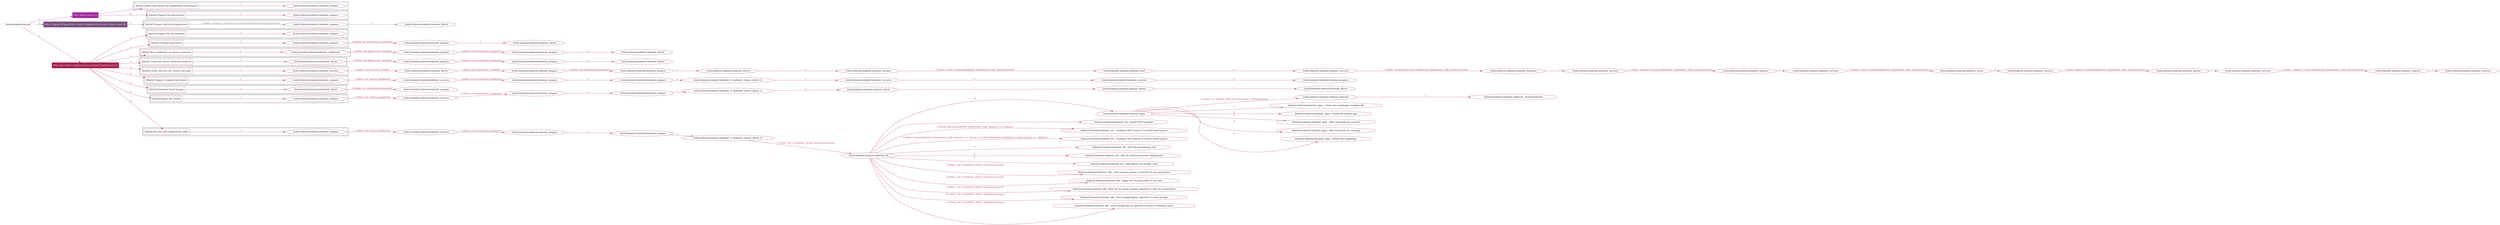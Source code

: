 digraph {
	graph [concentrate=true ordering=in rankdir=LR ratio=fill]
	edge [esep=5 sep=10]
	"kubeinit/playbook.yml" [id=root_node style=dotted]
	play_57daa88b [label="Play: Initial setup (1)" color="#a5279f" fontcolor="#ffffff" id=play_57daa88b shape=box style=filled tooltip=localhost]
	"kubeinit/playbook.yml" -> play_57daa88b [label="1 " color="#a5279f" fontcolor="#a5279f" id=edge_de92170f labeltooltip="1 " tooltip="1 "]
	subgraph "kubeinit.kubeinit.kubeinit_prepare" {
		role_f1f1532b [label="[role] kubeinit.kubeinit.kubeinit_prepare" color="#a5279f" id=role_f1f1532b tooltip="kubeinit.kubeinit.kubeinit_prepare"]
	}
	subgraph "kubeinit.kubeinit.kubeinit_prepare" {
		role_e0cd5df4 [label="[role] kubeinit.kubeinit.kubeinit_prepare" color="#a5279f" id=role_e0cd5df4 tooltip="kubeinit.kubeinit.kubeinit_prepare"]
	}
	subgraph "Play: Initial setup (1)" {
		play_57daa88b -> block_39027756 [label=1 color="#a5279f" fontcolor="#a5279f" id=edge_c0dbdded labeltooltip=1 tooltip=1]
		subgraph cluster_block_39027756 {
			block_39027756 [label="[block] Gather facts about the deployment environment" color="#a5279f" id=block_39027756 labeltooltip="Gather facts about the deployment environment" shape=box tooltip="Gather facts about the deployment environment"]
			block_39027756 -> role_f1f1532b [label="1 " color="#a5279f" fontcolor="#a5279f" id=edge_e6d83fb0 labeltooltip="1 " tooltip="1 "]
		}
		play_57daa88b -> block_4b817e9a [label=2 color="#a5279f" fontcolor="#a5279f" id=edge_6142e91b labeltooltip=2 tooltip=2]
		subgraph cluster_block_4b817e9a {
			block_4b817e9a [label="[block] Prepare the hypervisors" color="#a5279f" id=block_4b817e9a labeltooltip="Prepare the hypervisors" shape=box tooltip="Prepare the hypervisors"]
			block_4b817e9a -> role_e0cd5df4 [label="1 " color="#a5279f" fontcolor="#a5279f" id=edge_dfe66ab1 labeltooltip="1 " tooltip="1 "]
		}
	}
	play_7ebbdab1 [label="Play: Prepare all hypervisor hosts to deploy service and cluster nodes (0)" color="#774f7d" fontcolor="#ffffff" id=play_7ebbdab1 shape=box style=filled tooltip="Play: Prepare all hypervisor hosts to deploy service and cluster nodes (0)"]
	"kubeinit/playbook.yml" -> play_7ebbdab1 [label="2 " color="#774f7d" fontcolor="#774f7d" id=edge_cceacf97 labeltooltip="2 " tooltip="2 "]
	subgraph "kubeinit.kubeinit.kubeinit_libvirt" {
		role_2dc62911 [label="[role] kubeinit.kubeinit.kubeinit_libvirt" color="#774f7d" id=role_2dc62911 tooltip="kubeinit.kubeinit.kubeinit_libvirt"]
	}
	subgraph "kubeinit.kubeinit.kubeinit_prepare" {
		role_06a84454 [label="[role] kubeinit.kubeinit.kubeinit_prepare" color="#774f7d" id=role_06a84454 tooltip="kubeinit.kubeinit.kubeinit_prepare"]
		role_06a84454 -> role_2dc62911 [label="1 " color="#774f7d" fontcolor="#774f7d" id=edge_b0a8532c labeltooltip="1 " tooltip="1 "]
	}
	subgraph "Play: Prepare all hypervisor hosts to deploy service and cluster nodes (0)" {
		play_7ebbdab1 -> block_bb5c64bc [label=1 color="#774f7d" fontcolor="#774f7d" id=edge_b31de07e labeltooltip=1 tooltip=1]
		subgraph cluster_block_bb5c64bc {
			block_bb5c64bc [label="[block] Prepare individual hypervisors" color="#774f7d" id=block_bb5c64bc labeltooltip="Prepare individual hypervisors" shape=box tooltip="Prepare individual hypervisors"]
			block_bb5c64bc -> role_06a84454 [label="1 [when: inventory_hostname in hostvars['kubeinit-facts'].hypervisors]" color="#774f7d" fontcolor="#774f7d" id=edge_7bc3726c labeltooltip="1 [when: inventory_hostname in hostvars['kubeinit-facts'].hypervisors]" tooltip="1 [when: inventory_hostname in hostvars['kubeinit-facts'].hypervisors]"]
		}
	}
	play_23d3da6a [label="Play: Run cluster deployment on prepared hypervisors (1)" color="#ab214c" fontcolor="#ffffff" id=play_23d3da6a shape=box style=filled tooltip=localhost]
	"kubeinit/playbook.yml" -> play_23d3da6a [label="3 " color="#ab214c" fontcolor="#ab214c" id=edge_6914899f labeltooltip="3 " tooltip="3 "]
	subgraph "kubeinit.kubeinit.kubeinit_prepare" {
		role_4a96062c [label="[role] kubeinit.kubeinit.kubeinit_prepare" color="#ab214c" id=role_4a96062c tooltip="kubeinit.kubeinit.kubeinit_prepare"]
	}
	subgraph "kubeinit.kubeinit.kubeinit_libvirt" {
		role_97a6e3bf [label="[role] kubeinit.kubeinit.kubeinit_libvirt" color="#ab214c" id=role_97a6e3bf tooltip="kubeinit.kubeinit.kubeinit_libvirt"]
	}
	subgraph "kubeinit.kubeinit.kubeinit_prepare" {
		role_3bf06940 [label="[role] kubeinit.kubeinit.kubeinit_prepare" color="#ab214c" id=role_3bf06940 tooltip="kubeinit.kubeinit.kubeinit_prepare"]
		role_3bf06940 -> role_97a6e3bf [label="1 " color="#ab214c" fontcolor="#ab214c" id=edge_4343e3e3 labeltooltip="1 " tooltip="1 "]
	}
	subgraph "kubeinit.kubeinit.kubeinit_prepare" {
		role_3c8df79a [label="[role] kubeinit.kubeinit.kubeinit_prepare" color="#ab214c" id=role_3c8df79a tooltip="kubeinit.kubeinit.kubeinit_prepare"]
		role_3c8df79a -> role_3bf06940 [label="1 [when: not environment_prepared]" color="#ab214c" fontcolor="#ab214c" id=edge_4d723503 labeltooltip="1 [when: not environment_prepared]" tooltip="1 [when: not environment_prepared]"]
	}
	subgraph "kubeinit.kubeinit.kubeinit_libvirt" {
		role_0f1685ac [label="[role] kubeinit.kubeinit.kubeinit_libvirt" color="#ab214c" id=role_0f1685ac tooltip="kubeinit.kubeinit.kubeinit_libvirt"]
	}
	subgraph "kubeinit.kubeinit.kubeinit_prepare" {
		role_68883231 [label="[role] kubeinit.kubeinit.kubeinit_prepare" color="#ab214c" id=role_68883231 tooltip="kubeinit.kubeinit.kubeinit_prepare"]
		role_68883231 -> role_0f1685ac [label="1 " color="#ab214c" fontcolor="#ab214c" id=edge_21727b6f labeltooltip="1 " tooltip="1 "]
	}
	subgraph "kubeinit.kubeinit.kubeinit_prepare" {
		role_86148b35 [label="[role] kubeinit.kubeinit.kubeinit_prepare" color="#ab214c" id=role_86148b35 tooltip="kubeinit.kubeinit.kubeinit_prepare"]
		role_86148b35 -> role_68883231 [label="1 [when: not environment_prepared]" color="#ab214c" fontcolor="#ab214c" id=edge_dd5ff8d9 labeltooltip="1 [when: not environment_prepared]" tooltip="1 [when: not environment_prepared]"]
	}
	subgraph "kubeinit.kubeinit.kubeinit_validations" {
		role_c6ed00ec [label="[role] kubeinit.kubeinit.kubeinit_validations" color="#ab214c" id=role_c6ed00ec tooltip="kubeinit.kubeinit.kubeinit_validations"]
		role_c6ed00ec -> role_86148b35 [label="1 [when: not hypervisors_cleaned]" color="#ab214c" fontcolor="#ab214c" id=edge_40c66dd5 labeltooltip="1 [when: not hypervisors_cleaned]" tooltip="1 [when: not hypervisors_cleaned]"]
	}
	subgraph "kubeinit.kubeinit.kubeinit_libvirt" {
		role_4397d479 [label="[role] kubeinit.kubeinit.kubeinit_libvirt" color="#ab214c" id=role_4397d479 tooltip="kubeinit.kubeinit.kubeinit_libvirt"]
	}
	subgraph "kubeinit.kubeinit.kubeinit_prepare" {
		role_d39d05af [label="[role] kubeinit.kubeinit.kubeinit_prepare" color="#ab214c" id=role_d39d05af tooltip="kubeinit.kubeinit.kubeinit_prepare"]
		role_d39d05af -> role_4397d479 [label="1 " color="#ab214c" fontcolor="#ab214c" id=edge_ea7933dc labeltooltip="1 " tooltip="1 "]
	}
	subgraph "kubeinit.kubeinit.kubeinit_prepare" {
		role_b617c572 [label="[role] kubeinit.kubeinit.kubeinit_prepare" color="#ab214c" id=role_b617c572 tooltip="kubeinit.kubeinit.kubeinit_prepare"]
		role_b617c572 -> role_d39d05af [label="1 [when: not environment_prepared]" color="#ab214c" fontcolor="#ab214c" id=edge_0393c60b labeltooltip="1 [when: not environment_prepared]" tooltip="1 [when: not environment_prepared]"]
	}
	subgraph "kubeinit.kubeinit.kubeinit_libvirt" {
		role_795cb5e4 [label="[role] kubeinit.kubeinit.kubeinit_libvirt" color="#ab214c" id=role_795cb5e4 tooltip="kubeinit.kubeinit.kubeinit_libvirt"]
		role_795cb5e4 -> role_b617c572 [label="1 [when: not hypervisors_cleaned]" color="#ab214c" fontcolor="#ab214c" id=edge_e6a9e1e0 labeltooltip="1 [when: not hypervisors_cleaned]" tooltip="1 [when: not hypervisors_cleaned]"]
	}
	subgraph "kubeinit.kubeinit.kubeinit_services" {
		role_fb6090a1 [label="[role] kubeinit.kubeinit.kubeinit_services" color="#ab214c" id=role_fb6090a1 tooltip="kubeinit.kubeinit.kubeinit_services"]
	}
	subgraph "kubeinit.kubeinit.kubeinit_registry" {
		role_1e9b2ab0 [label="[role] kubeinit.kubeinit.kubeinit_registry" color="#ab214c" id=role_1e9b2ab0 tooltip="kubeinit.kubeinit.kubeinit_registry"]
		role_1e9b2ab0 -> role_fb6090a1 [label="1 " color="#ab214c" fontcolor="#ab214c" id=edge_993ea661 labeltooltip="1 " tooltip="1 "]
	}
	subgraph "kubeinit.kubeinit.kubeinit_services" {
		role_bc4dd67f [label="[role] kubeinit.kubeinit.kubeinit_services" color="#ab214c" id=role_bc4dd67f tooltip="kubeinit.kubeinit.kubeinit_services"]
		role_bc4dd67f -> role_1e9b2ab0 [label="1 [when: 'registry' in hostvars[kubeinit_deployment_node_name].services]" color="#ab214c" fontcolor="#ab214c" id=edge_5cf06e6e labeltooltip="1 [when: 'registry' in hostvars[kubeinit_deployment_node_name].services]" tooltip="1 [when: 'registry' in hostvars[kubeinit_deployment_node_name].services]"]
	}
	subgraph "kubeinit.kubeinit.kubeinit_apache" {
		role_08558d5a [label="[role] kubeinit.kubeinit.kubeinit_apache" color="#ab214c" id=role_08558d5a tooltip="kubeinit.kubeinit.kubeinit_apache"]
		role_08558d5a -> role_bc4dd67f [label="1 " color="#ab214c" fontcolor="#ab214c" id=edge_3a82ebb4 labeltooltip="1 " tooltip="1 "]
	}
	subgraph "kubeinit.kubeinit.kubeinit_services" {
		role_7e47f4b9 [label="[role] kubeinit.kubeinit.kubeinit_services" color="#ab214c" id=role_7e47f4b9 tooltip="kubeinit.kubeinit.kubeinit_services"]
		role_7e47f4b9 -> role_08558d5a [label="1 [when: 'apache' in hostvars[kubeinit_deployment_node_name].services]" color="#ab214c" fontcolor="#ab214c" id=edge_e4f4ba06 labeltooltip="1 [when: 'apache' in hostvars[kubeinit_deployment_node_name].services]" tooltip="1 [when: 'apache' in hostvars[kubeinit_deployment_node_name].services]"]
	}
	subgraph "kubeinit.kubeinit.kubeinit_nexus" {
		role_5108e636 [label="[role] kubeinit.kubeinit.kubeinit_nexus" color="#ab214c" id=role_5108e636 tooltip="kubeinit.kubeinit.kubeinit_nexus"]
		role_5108e636 -> role_7e47f4b9 [label="1 " color="#ab214c" fontcolor="#ab214c" id=edge_b9172191 labeltooltip="1 " tooltip="1 "]
	}
	subgraph "kubeinit.kubeinit.kubeinit_services" {
		role_44b5f2db [label="[role] kubeinit.kubeinit.kubeinit_services" color="#ab214c" id=role_44b5f2db tooltip="kubeinit.kubeinit.kubeinit_services"]
		role_44b5f2db -> role_5108e636 [label="1 [when: 'nexus' in hostvars[kubeinit_deployment_node_name].services]" color="#ab214c" fontcolor="#ab214c" id=edge_f6886ca3 labeltooltip="1 [when: 'nexus' in hostvars[kubeinit_deployment_node_name].services]" tooltip="1 [when: 'nexus' in hostvars[kubeinit_deployment_node_name].services]"]
	}
	subgraph "kubeinit.kubeinit.kubeinit_haproxy" {
		role_93db4ff1 [label="[role] kubeinit.kubeinit.kubeinit_haproxy" color="#ab214c" id=role_93db4ff1 tooltip="kubeinit.kubeinit.kubeinit_haproxy"]
		role_93db4ff1 -> role_44b5f2db [label="1 " color="#ab214c" fontcolor="#ab214c" id=edge_e66046de labeltooltip="1 " tooltip="1 "]
	}
	subgraph "kubeinit.kubeinit.kubeinit_services" {
		role_38658527 [label="[role] kubeinit.kubeinit.kubeinit_services" color="#ab214c" id=role_38658527 tooltip="kubeinit.kubeinit.kubeinit_services"]
		role_38658527 -> role_93db4ff1 [label="1 [when: 'haproxy' in hostvars[kubeinit_deployment_node_name].services]" color="#ab214c" fontcolor="#ab214c" id=edge_aa127a7c labeltooltip="1 [when: 'haproxy' in hostvars[kubeinit_deployment_node_name].services]" tooltip="1 [when: 'haproxy' in hostvars[kubeinit_deployment_node_name].services]"]
	}
	subgraph "kubeinit.kubeinit.kubeinit_dnsmasq" {
		role_c6f4cd84 [label="[role] kubeinit.kubeinit.kubeinit_dnsmasq" color="#ab214c" id=role_c6f4cd84 tooltip="kubeinit.kubeinit.kubeinit_dnsmasq"]
		role_c6f4cd84 -> role_38658527 [label="1 " color="#ab214c" fontcolor="#ab214c" id=edge_21cf2de7 labeltooltip="1 " tooltip="1 "]
	}
	subgraph "kubeinit.kubeinit.kubeinit_services" {
		role_f2bad6f0 [label="[role] kubeinit.kubeinit.kubeinit_services" color="#ab214c" id=role_f2bad6f0 tooltip="kubeinit.kubeinit.kubeinit_services"]
		role_f2bad6f0 -> role_c6f4cd84 [label="1 [when: 'dnsmasq' in hostvars[kubeinit_deployment_node_name].services]" color="#ab214c" fontcolor="#ab214c" id=edge_5b7228b8 labeltooltip="1 [when: 'dnsmasq' in hostvars[kubeinit_deployment_node_name].services]" tooltip="1 [when: 'dnsmasq' in hostvars[kubeinit_deployment_node_name].services]"]
	}
	subgraph "kubeinit.kubeinit.kubeinit_bind" {
		role_64927f76 [label="[role] kubeinit.kubeinit.kubeinit_bind" color="#ab214c" id=role_64927f76 tooltip="kubeinit.kubeinit.kubeinit_bind"]
		role_64927f76 -> role_f2bad6f0 [label="1 " color="#ab214c" fontcolor="#ab214c" id=edge_b0ded7e1 labeltooltip="1 " tooltip="1 "]
	}
	subgraph "kubeinit.kubeinit.kubeinit_prepare" {
		role_61dc2794 [label="[role] kubeinit.kubeinit.kubeinit_prepare" color="#ab214c" id=role_61dc2794 tooltip="kubeinit.kubeinit.kubeinit_prepare"]
		role_61dc2794 -> role_64927f76 [label="1 [when: 'bind' in hostvars[kubeinit_deployment_node_name].services]" color="#ab214c" fontcolor="#ab214c" id=edge_23a9d013 labeltooltip="1 [when: 'bind' in hostvars[kubeinit_deployment_node_name].services]" tooltip="1 [when: 'bind' in hostvars[kubeinit_deployment_node_name].services]"]
	}
	subgraph "kubeinit.kubeinit.kubeinit_libvirt" {
		role_d58bb229 [label="[role] kubeinit.kubeinit.kubeinit_libvirt" color="#ab214c" id=role_d58bb229 tooltip="kubeinit.kubeinit.kubeinit_libvirt"]
		role_d58bb229 -> role_61dc2794 [label="1 " color="#ab214c" fontcolor="#ab214c" id=edge_ebbba092 labeltooltip="1 " tooltip="1 "]
	}
	subgraph "kubeinit.kubeinit.kubeinit_prepare" {
		role_f5eafe19 [label="[role] kubeinit.kubeinit.kubeinit_prepare" color="#ab214c" id=role_f5eafe19 tooltip="kubeinit.kubeinit.kubeinit_prepare"]
		role_f5eafe19 -> role_d58bb229 [label="1 " color="#ab214c" fontcolor="#ab214c" id=edge_9743e3ca labeltooltip="1 " tooltip="1 "]
	}
	subgraph "kubeinit.kubeinit.kubeinit_prepare" {
		role_bae06a65 [label="[role] kubeinit.kubeinit.kubeinit_prepare" color="#ab214c" id=role_bae06a65 tooltip="kubeinit.kubeinit.kubeinit_prepare"]
		role_bae06a65 -> role_f5eafe19 [label="1 [when: not environment_prepared]" color="#ab214c" fontcolor="#ab214c" id=edge_68edb858 labeltooltip="1 [when: not environment_prepared]" tooltip="1 [when: not environment_prepared]"]
	}
	subgraph "kubeinit.kubeinit.kubeinit_libvirt" {
		role_7124822a [label="[role] kubeinit.kubeinit.kubeinit_libvirt" color="#ab214c" id=role_7124822a tooltip="kubeinit.kubeinit.kubeinit_libvirt"]
		role_7124822a -> role_bae06a65 [label="1 [when: not hypervisors_cleaned]" color="#ab214c" fontcolor="#ab214c" id=edge_9613941b labeltooltip="1 [when: not hypervisors_cleaned]" tooltip="1 [when: not hypervisors_cleaned]"]
	}
	subgraph "kubeinit.kubeinit.kubeinit_services" {
		role_c046ca61 [label="[role] kubeinit.kubeinit.kubeinit_services" color="#ab214c" id=role_c046ca61 tooltip="kubeinit.kubeinit.kubeinit_services"]
		role_c046ca61 -> role_7124822a [label="1 [when: not network_created]" color="#ab214c" fontcolor="#ab214c" id=edge_039d02f7 labeltooltip="1 [when: not network_created]" tooltip="1 [when: not network_created]"]
	}
	subgraph "kubeinit.kubeinit.kubeinit_prepare" {
		role_2b609ca4 [label="[role] kubeinit.kubeinit.kubeinit_prepare" color="#ab214c" id=role_2b609ca4 tooltip="kubeinit.kubeinit.kubeinit_prepare"]
	}
	subgraph "kubeinit.kubeinit.kubeinit_services" {
		role_b6dcdf88 [label="[role] kubeinit.kubeinit.kubeinit_services" color="#ab214c" id=role_b6dcdf88 tooltip="kubeinit.kubeinit.kubeinit_services"]
		role_b6dcdf88 -> role_2b609ca4 [label="1 " color="#ab214c" fontcolor="#ab214c" id=edge_f3529ea9 labeltooltip="1 " tooltip="1 "]
	}
	subgraph "kubeinit.kubeinit.kubeinit_services" {
		role_3cc0f6d8 [label="[role] kubeinit.kubeinit.kubeinit_services" color="#ab214c" id=role_3cc0f6d8 tooltip="kubeinit.kubeinit.kubeinit_services"]
		role_3cc0f6d8 -> role_b6dcdf88 [label="1 " color="#ab214c" fontcolor="#ab214c" id=edge_05c3d329 labeltooltip="1 " tooltip="1 "]
	}
	subgraph "kubeinit.kubeinit.kubeinit_{{ kubeinit_cluster_distro }}" {
		role_83e74ba5 [label="[role] kubeinit.kubeinit.kubeinit_{{ kubeinit_cluster_distro }}" color="#ab214c" id=role_83e74ba5 tooltip="kubeinit.kubeinit.kubeinit_{{ kubeinit_cluster_distro }}"]
		role_83e74ba5 -> role_3cc0f6d8 [label="1 " color="#ab214c" fontcolor="#ab214c" id=edge_dd93b506 labeltooltip="1 " tooltip="1 "]
	}
	subgraph "kubeinit.kubeinit.kubeinit_prepare" {
		role_859f6ff1 [label="[role] kubeinit.kubeinit.kubeinit_prepare" color="#ab214c" id=role_859f6ff1 tooltip="kubeinit.kubeinit.kubeinit_prepare"]
		role_859f6ff1 -> role_83e74ba5 [label="1 " color="#ab214c" fontcolor="#ab214c" id=edge_4bf66fe1 labeltooltip="1 " tooltip="1 "]
	}
	subgraph "kubeinit.kubeinit.kubeinit_prepare" {
		role_0f50b8e5 [label="[role] kubeinit.kubeinit.kubeinit_prepare" color="#ab214c" id=role_0f50b8e5 tooltip="kubeinit.kubeinit.kubeinit_prepare"]
		role_0f50b8e5 -> role_859f6ff1 [label="1 " color="#ab214c" fontcolor="#ab214c" id=edge_9e137d30 labeltooltip="1 " tooltip="1 "]
	}
	subgraph "kubeinit.kubeinit.kubeinit_services" {
		role_6789ac62 [label="[role] kubeinit.kubeinit.kubeinit_services" color="#ab214c" id=role_6789ac62 tooltip="kubeinit.kubeinit.kubeinit_services"]
		role_6789ac62 -> role_0f50b8e5 [label="1 [when: not environment_prepared]" color="#ab214c" fontcolor="#ab214c" id=edge_f1ee4a0b labeltooltip="1 [when: not environment_prepared]" tooltip="1 [when: not environment_prepared]"]
	}
	subgraph "kubeinit.kubeinit.kubeinit_prepare" {
		role_9def42fa [label="[role] kubeinit.kubeinit.kubeinit_prepare" color="#ab214c" id=role_9def42fa tooltip="kubeinit.kubeinit.kubeinit_prepare"]
		role_9def42fa -> role_6789ac62 [label="1 [when: not services_prepared]" color="#ab214c" fontcolor="#ab214c" id=edge_56caa083 labeltooltip="1 [when: not services_prepared]" tooltip="1 [when: not services_prepared]"]
	}
	subgraph "kubeinit.kubeinit.kubeinit_prepare" {
		role_92ea5e50 [label="[role] kubeinit.kubeinit.kubeinit_prepare" color="#ab214c" id=role_92ea5e50 tooltip="kubeinit.kubeinit.kubeinit_prepare"]
	}
	subgraph "kubeinit.kubeinit.kubeinit_libvirt" {
		role_faee2248 [label="[role] kubeinit.kubeinit.kubeinit_libvirt" color="#ab214c" id=role_faee2248 tooltip="kubeinit.kubeinit.kubeinit_libvirt"]
		role_faee2248 -> role_92ea5e50 [label="1 [when: not environment_prepared]" color="#ab214c" fontcolor="#ab214c" id=edge_6f863dc0 labeltooltip="1 [when: not environment_prepared]" tooltip="1 [when: not environment_prepared]"]
	}
	subgraph "kubeinit.kubeinit.kubeinit_libvirt" {
		role_423f13a7 [label="[role] kubeinit.kubeinit.kubeinit_libvirt" color="#ab214c" id=role_423f13a7 tooltip="kubeinit.kubeinit.kubeinit_libvirt"]
	}
	subgraph "kubeinit.kubeinit.kubeinit_libvirt" {
		role_3dabaa21 [label="[role] kubeinit.kubeinit.kubeinit_libvirt" color="#ab214c" id=role_3dabaa21 tooltip="kubeinit.kubeinit.kubeinit_libvirt"]
		role_3dabaa21 -> role_423f13a7 [label="1 " color="#ab214c" fontcolor="#ab214c" id=edge_955d399b labeltooltip="1 " tooltip="1 "]
	}
	subgraph "kubeinit.kubeinit.kubeinit_libvirt" {
		role_e10cdce6 [label="[role] kubeinit.kubeinit.kubeinit_libvirt" color="#ab214c" id=role_e10cdce6 tooltip="kubeinit.kubeinit.kubeinit_libvirt"]
		role_e10cdce6 -> role_3dabaa21 [label="1 " color="#ab214c" fontcolor="#ab214c" id=edge_cc438e02 labeltooltip="1 " tooltip="1 "]
	}
	subgraph "kubeinit.kubeinit.kubeinit_{{ kubeinit_cluster_distro }}" {
		role_1a505778 [label="[role] kubeinit.kubeinit.kubeinit_{{ kubeinit_cluster_distro }}" color="#ab214c" id=role_1a505778 tooltip="kubeinit.kubeinit.kubeinit_{{ kubeinit_cluster_distro }}"]
		role_1a505778 -> role_e10cdce6 [label="1 " color="#ab214c" fontcolor="#ab214c" id=edge_3a04b1a8 labeltooltip="1 " tooltip="1 "]
	}
	subgraph "kubeinit.kubeinit.kubeinit_prepare" {
		role_bf68c4f7 [label="[role] kubeinit.kubeinit.kubeinit_prepare" color="#ab214c" id=role_bf68c4f7 tooltip="kubeinit.kubeinit.kubeinit_prepare"]
		role_bf68c4f7 -> role_1a505778 [label="1 " color="#ab214c" fontcolor="#ab214c" id=edge_98055967 labeltooltip="1 " tooltip="1 "]
	}
	subgraph "kubeinit.kubeinit.kubeinit_prepare" {
		role_707294f4 [label="[role] kubeinit.kubeinit.kubeinit_prepare" color="#ab214c" id=role_707294f4 tooltip="kubeinit.kubeinit.kubeinit_prepare"]
		role_707294f4 -> role_bf68c4f7 [label="1 " color="#ab214c" fontcolor="#ab214c" id=edge_2b10e718 labeltooltip="1 " tooltip="1 "]
	}
	subgraph "kubeinit.kubeinit.kubeinit_services" {
		role_577be652 [label="[role] kubeinit.kubeinit.kubeinit_services" color="#ab214c" id=role_577be652 tooltip="kubeinit.kubeinit.kubeinit_services"]
		role_577be652 -> role_707294f4 [label="1 [when: not environment_prepared]" color="#ab214c" fontcolor="#ab214c" id=edge_4e68c4ae labeltooltip="1 [when: not environment_prepared]" tooltip="1 [when: not environment_prepared]"]
	}
	subgraph "kubeinit.kubeinit.kubeinit_prepare" {
		role_ae56e178 [label="[role] kubeinit.kubeinit.kubeinit_prepare" color="#ab214c" id=role_ae56e178 tooltip="kubeinit.kubeinit.kubeinit_prepare"]
		role_ae56e178 -> role_577be652 [label="1 [when: not services_prepared]" color="#ab214c" fontcolor="#ab214c" id=edge_ac34d0a5 labeltooltip="1 [when: not services_prepared]" tooltip="1 [when: not services_prepared]"]
	}
	subgraph "kubeinit.kubeinit.kubeinit_kubevirt" {
		role_dbe08932 [label="[role] kubeinit.kubeinit.kubeinit_kubevirt" color="#ab214c" id=role_dbe08932 tooltip="kubeinit.kubeinit.kubeinit_kubevirt"]
		task_e5f8e925 [label="kubeinit.kubeinit.kubeinit_kubevirt : Install KubeVirt" color="#ab214c" id=task_e5f8e925 shape=octagon tooltip="kubeinit.kubeinit.kubeinit_kubevirt : Install KubeVirt"]
		role_dbe08932 -> task_e5f8e925 [label="1 " color="#ab214c" fontcolor="#ab214c" id=edge_4598eadb labeltooltip="1 " tooltip="1 "]
	}
	subgraph "kubeinit.kubeinit.kubeinit_apps" {
		role_d164df1d [label="[role] kubeinit.kubeinit.kubeinit_apps" color="#ab214c" id=role_d164df1d tooltip="kubeinit.kubeinit.kubeinit_apps"]
		task_ac81f055 [label="kubeinit.kubeinit.kubeinit_apps : Create the sampleapp template file" color="#ab214c" id=task_ac81f055 shape=octagon tooltip="kubeinit.kubeinit.kubeinit_apps : Create the sampleapp template file"]
		role_d164df1d -> task_ac81f055 [label="1 " color="#ab214c" fontcolor="#ab214c" id=edge_9173fd6a labeltooltip="1 " tooltip="1 "]
		task_f7715988 [label="kubeinit.kubeinit.kubeinit_apps : Install the sample app" color="#ab214c" id=task_f7715988 shape=octagon tooltip="kubeinit.kubeinit.kubeinit_apps : Install the sample app"]
		role_d164df1d -> task_f7715988 [label="2 " color="#ab214c" fontcolor="#ab214c" id=edge_e3046dca labeltooltip="2 " tooltip="2 "]
		task_e2558e13 [label="kubeinit.kubeinit.kubeinit_apps : Wait until pods are created" color="#ab214c" id=task_e2558e13 shape=octagon tooltip="kubeinit.kubeinit.kubeinit_apps : Wait until pods are created"]
		role_d164df1d -> task_e2558e13 [label="3 " color="#ab214c" fontcolor="#ab214c" id=edge_12d58697 labeltooltip="3 " tooltip="3 "]
		task_5376fbe5 [label="kubeinit.kubeinit.kubeinit_apps : Wait until pods are running" color="#ab214c" id=task_5376fbe5 shape=octagon tooltip="kubeinit.kubeinit.kubeinit_apps : Wait until pods are running"]
		role_d164df1d -> task_5376fbe5 [label="4 " color="#ab214c" fontcolor="#ab214c" id=edge_dbab29f1 labeltooltip="4 " tooltip="4 "]
		task_fdb4535f [label="kubeinit.kubeinit.kubeinit_apps : Delete the sampleapp" color="#ab214c" id=task_fdb4535f shape=octagon tooltip="kubeinit.kubeinit.kubeinit_apps : Delete the sampleapp"]
		role_d164df1d -> task_fdb4535f [label="5 " color="#ab214c" fontcolor="#ab214c" id=edge_e4e91fab labeltooltip="5 " tooltip="5 "]
		role_d164df1d -> role_dbe08932 [label="6 [when: not kubeinit_okd_openshift_deploy | default(False)]" color="#ab214c" fontcolor="#ab214c" id=edge_910622c3 labeltooltip="6 [when: not kubeinit_okd_openshift_deploy | default(False)]" tooltip="6 [when: not kubeinit_okd_openshift_deploy | default(False)]"]
	}
	subgraph "kubeinit.kubeinit.kubeinit_nfs" {
		role_8cce3c1a [label="[role] kubeinit.kubeinit.kubeinit_nfs" color="#ab214c" id=role_8cce3c1a tooltip="kubeinit.kubeinit.kubeinit_nfs"]
		task_3fcd7fb7 [label="kubeinit.kubeinit.kubeinit_nfs : Install NFS packages" color="#ab214c" id=task_3fcd7fb7 shape=octagon tooltip="kubeinit.kubeinit.kubeinit_nfs : Install NFS packages"]
		role_8cce3c1a -> task_3fcd7fb7 [label="1 " color="#ab214c" fontcolor="#ab214c" id=edge_5ed89e0b labeltooltip="1 " tooltip="1 "]
		task_8b9554d6 [label="kubeinit.kubeinit.kubeinit_nfs : Configure NFS shares of CentOS based guests" color="#ab214c" id=task_8b9554d6 shape=octagon tooltip="kubeinit.kubeinit.kubeinit_nfs : Configure NFS shares of CentOS based guests"]
		role_8cce3c1a -> task_8b9554d6 [label="2 [when: hostvars[kubeinit_deployment_node_name].os == 'centos']" color="#ab214c" fontcolor="#ab214c" id=edge_d736d2aa labeltooltip="2 [when: hostvars[kubeinit_deployment_node_name].os == 'centos']" tooltip="2 [when: hostvars[kubeinit_deployment_node_name].os == 'centos']"]
		task_475f3306 [label="kubeinit.kubeinit.kubeinit_nfs : Configure NFS shares of Ubuntu based guests" color="#ab214c" id=task_475f3306 shape=octagon tooltip="kubeinit.kubeinit.kubeinit_nfs : Configure NFS shares of Ubuntu based guests"]
		role_8cce3c1a -> task_475f3306 [label="3 [when: hostvars[kubeinit_deployment_node_name].os == 'ubuntu' or hostvars[kubeinit_deployment_node_name].os == 'debian']" color="#ab214c" fontcolor="#ab214c" id=edge_2d88b1f8 labeltooltip="3 [when: hostvars[kubeinit_deployment_node_name].os == 'ubuntu' or hostvars[kubeinit_deployment_node_name].os == 'debian']" tooltip="3 [when: hostvars[kubeinit_deployment_node_name].os == 'ubuntu' or hostvars[kubeinit_deployment_node_name].os == 'debian']"]
		task_580c563c [label="kubeinit.kubeinit.kubeinit_nfs : Add nfs provisioning role" color="#ab214c" id=task_580c563c shape=octagon tooltip="kubeinit.kubeinit.kubeinit_nfs : Add nfs provisioning role"]
		role_8cce3c1a -> task_580c563c [label="4 " color="#ab214c" fontcolor="#ab214c" id=edge_b09b2ee9 labeltooltip="4 " tooltip="4 "]
		task_fd387a98 [label="kubeinit.kubeinit.kubeinit_nfs : Add nfs client provisioner deployment" color="#ab214c" id=task_fd387a98 shape=octagon tooltip="kubeinit.kubeinit.kubeinit_nfs : Add nfs client provisioner deployment"]
		role_8cce3c1a -> task_fd387a98 [label="5 " color="#ab214c" fontcolor="#ab214c" id=edge_47392194 labeltooltip="5 " tooltip="5 "]
		task_878e3b16 [label="kubeinit.kubeinit.kubeinit_nfs : Add default nfs storage class" color="#ab214c" id=task_878e3b16 shape=octagon tooltip="kubeinit.kubeinit.kubeinit_nfs : Add default nfs storage class"]
		role_8cce3c1a -> task_878e3b16 [label="6 " color="#ab214c" fontcolor="#ab214c" id=edge_f4856372 labeltooltip="6 " tooltip="6 "]
		task_fdf9981d [label="kubeinit.kubeinit.kubeinit_okd : Add security context constraint for nfs provisioner" color="#ab214c" id=task_fdf9981d shape=octagon tooltip="kubeinit.kubeinit.kubeinit_okd : Add security context constraint for nfs provisioner"]
		role_8cce3c1a -> task_fdf9981d [label="7 [when: 'nfs' in kubeinit_cluster_hostvars.services]" color="#ab214c" fontcolor="#ab214c" id=edge_73d6e243 labeltooltip="7 [when: 'nfs' in kubeinit_cluster_hostvars.services]" tooltip="7 [when: 'nfs' in kubeinit_cluster_hostvars.services]"]
		task_516afb72 [label="kubeinit.kubeinit.kubeinit_okd : Apply nfs security policy to nfs user" color="#ab214c" id=task_516afb72 shape=octagon tooltip="kubeinit.kubeinit.kubeinit_okd : Apply nfs security policy to nfs user"]
		role_8cce3c1a -> task_516afb72 [label="8 [when: 'nfs' in kubeinit_cluster_hostvars.services]" color="#ab214c" fontcolor="#ab214c" id=edge_08c63d35 labeltooltip="8 [when: 'nfs' in kubeinit_cluster_hostvars.services]" tooltip="8 [when: 'nfs' in kubeinit_cluster_hostvars.services]"]
		task_cf4822be [label="kubeinit.kubeinit.kubeinit_okd : Wait for the image registry operator to start its components" color="#ab214c" id=task_cf4822be shape=octagon tooltip="kubeinit.kubeinit.kubeinit_okd : Wait for the image registry operator to start its components"]
		role_8cce3c1a -> task_cf4822be [label="9 [when: 'nfs' in kubeinit_cluster_hostvars.services]" color="#ab214c" fontcolor="#ab214c" id=edge_1d7d1a55 labeltooltip="9 [when: 'nfs' in kubeinit_cluster_hostvars.services]" tooltip="9 [when: 'nfs' in kubeinit_cluster_hostvars.services]"]
		task_199ce129 [label="kubeinit.kubeinit.kubeinit_okd : Patch imageregistry operator to claim storage" color="#ab214c" id=task_199ce129 shape=octagon tooltip="kubeinit.kubeinit.kubeinit_okd : Patch imageregistry operator to claim storage"]
		role_8cce3c1a -> task_199ce129 [label="10 [when: 'nfs' in kubeinit_cluster_hostvars.services]" color="#ab214c" fontcolor="#ab214c" id=edge_f9c6ecaf labeltooltip="10 [when: 'nfs' in kubeinit_cluster_hostvars.services]" tooltip="10 [when: 'nfs' in kubeinit_cluster_hostvars.services]"]
		task_fd18f365 [label="kubeinit.kubeinit.kubeinit_okd : Patch imageregistry operator to move to Managed state" color="#ab214c" id=task_fd18f365 shape=octagon tooltip="kubeinit.kubeinit.kubeinit_okd : Patch imageregistry operator to move to Managed state"]
		role_8cce3c1a -> task_fd18f365 [label="11 [when: 'nfs' in kubeinit_cluster_hostvars.services]" color="#ab214c" fontcolor="#ab214c" id=edge_43b36a40 labeltooltip="11 [when: 'nfs' in kubeinit_cluster_hostvars.services]" tooltip="11 [when: 'nfs' in kubeinit_cluster_hostvars.services]"]
		role_8cce3c1a -> role_d164df1d [label="12 " color="#ab214c" fontcolor="#ab214c" id=edge_d461dfc5 labeltooltip="12 " tooltip="12 "]
	}
	subgraph "kubeinit.kubeinit.kubeinit_{{ kubeinit_cluster_distro }}" {
		role_828384f4 [label="[role] kubeinit.kubeinit.kubeinit_{{ kubeinit_cluster_distro }}" color="#ab214c" id=role_828384f4 tooltip="kubeinit.kubeinit.kubeinit_{{ kubeinit_cluster_distro }}"]
		role_828384f4 -> role_8cce3c1a [label="1 [when: 'nfs' in kubeinit_cluster_hostvars.services]" color="#ab214c" fontcolor="#ab214c" id=edge_dfa04712 labeltooltip="1 [when: 'nfs' in kubeinit_cluster_hostvars.services]" tooltip="1 [when: 'nfs' in kubeinit_cluster_hostvars.services]"]
	}
	subgraph "kubeinit.kubeinit.kubeinit_prepare" {
		role_d2c80e09 [label="[role] kubeinit.kubeinit.kubeinit_prepare" color="#ab214c" id=role_d2c80e09 tooltip="kubeinit.kubeinit.kubeinit_prepare"]
		role_d2c80e09 -> role_828384f4 [label="1 " color="#ab214c" fontcolor="#ab214c" id=edge_941c00d9 labeltooltip="1 " tooltip="1 "]
	}
	subgraph "kubeinit.kubeinit.kubeinit_prepare" {
		role_9400434b [label="[role] kubeinit.kubeinit.kubeinit_prepare" color="#ab214c" id=role_9400434b tooltip="kubeinit.kubeinit.kubeinit_prepare"]
		role_9400434b -> role_d2c80e09 [label="1 " color="#ab214c" fontcolor="#ab214c" id=edge_34fd2088 labeltooltip="1 " tooltip="1 "]
	}
	subgraph "kubeinit.kubeinit.kubeinit_services" {
		role_27564e8f [label="[role] kubeinit.kubeinit.kubeinit_services" color="#ab214c" id=role_27564e8f tooltip="kubeinit.kubeinit.kubeinit_services"]
		role_27564e8f -> role_9400434b [label="1 [when: not environment_prepared]" color="#ab214c" fontcolor="#ab214c" id=edge_8599fcbf labeltooltip="1 [when: not environment_prepared]" tooltip="1 [when: not environment_prepared]"]
	}
	subgraph "kubeinit.kubeinit.kubeinit_prepare" {
		role_40bb7d90 [label="[role] kubeinit.kubeinit.kubeinit_prepare" color="#ab214c" id=role_40bb7d90 tooltip="kubeinit.kubeinit.kubeinit_prepare"]
		role_40bb7d90 -> role_27564e8f [label="1 [when: not services_prepared]" color="#ab214c" fontcolor="#ab214c" id=edge_888c37f3 labeltooltip="1 [when: not services_prepared]" tooltip="1 [when: not services_prepared]"]
	}
	subgraph "Play: Run cluster deployment on prepared hypervisors (1)" {
		play_23d3da6a -> block_5db5004f [label=1 color="#ab214c" fontcolor="#ab214c" id=edge_23f852ac labeltooltip=1 tooltip=1]
		subgraph cluster_block_5db5004f {
			block_5db5004f [label="[block] Prepare the environment" color="#ab214c" id=block_5db5004f labeltooltip="Prepare the environment" shape=box tooltip="Prepare the environment"]
			block_5db5004f -> role_4a96062c [label="1 " color="#ab214c" fontcolor="#ab214c" id=edge_657a95e3 labeltooltip="1 " tooltip="1 "]
		}
		play_23d3da6a -> block_f444c751 [label=2 color="#ab214c" fontcolor="#ab214c" id=edge_042cccb1 labeltooltip=2 tooltip=2]
		subgraph cluster_block_f444c751 {
			block_f444c751 [label="[block] Cleanup hypervisors" color="#ab214c" id=block_f444c751 labeltooltip="Cleanup hypervisors" shape=box tooltip="Cleanup hypervisors"]
			block_f444c751 -> role_3c8df79a [label="1 " color="#ab214c" fontcolor="#ab214c" id=edge_f168c948 labeltooltip="1 " tooltip="1 "]
		}
		play_23d3da6a -> block_832e2172 [label=3 color="#ab214c" fontcolor="#ab214c" id=edge_3664bd32 labeltooltip=3 tooltip=3]
		subgraph cluster_block_832e2172 {
			block_832e2172 [label="[block] Run validations on cluster resources" color="#ab214c" id=block_832e2172 labeltooltip="Run validations on cluster resources" shape=box tooltip="Run validations on cluster resources"]
			block_832e2172 -> role_c6ed00ec [label="1 " color="#ab214c" fontcolor="#ab214c" id=edge_431bef9d labeltooltip="1 " tooltip="1 "]
		}
		play_23d3da6a -> block_a5b945c9 [label=4 color="#ab214c" fontcolor="#ab214c" id=edge_0322f1d5 labeltooltip=4 tooltip=4]
		subgraph cluster_block_a5b945c9 {
			block_a5b945c9 [label="[block] Create the cluster network resources" color="#ab214c" id=block_a5b945c9 labeltooltip="Create the cluster network resources" shape=box tooltip="Create the cluster network resources"]
			block_a5b945c9 -> role_795cb5e4 [label="1 " color="#ab214c" fontcolor="#ab214c" id=edge_f3818015 labeltooltip="1 " tooltip="1 "]
		}
		play_23d3da6a -> block_ebbd2d76 [label=5 color="#ab214c" fontcolor="#ab214c" id=edge_cd1e7197 labeltooltip=5 tooltip=5]
		subgraph cluster_block_ebbd2d76 {
			block_ebbd2d76 [label="[block] Create services the cluster will need" color="#ab214c" id=block_ebbd2d76 labeltooltip="Create services the cluster will need" shape=box tooltip="Create services the cluster will need"]
			block_ebbd2d76 -> role_c046ca61 [label="1 " color="#ab214c" fontcolor="#ab214c" id=edge_e68369c4 labeltooltip="1 " tooltip="1 "]
		}
		play_23d3da6a -> block_80d6c879 [label=6 color="#ab214c" fontcolor="#ab214c" id=edge_b1064c33 labeltooltip=6 tooltip=6]
		subgraph cluster_block_80d6c879 {
			block_80d6c879 [label="[block] Prepare to deploy the cluster" color="#ab214c" id=block_80d6c879 labeltooltip="Prepare to deploy the cluster" shape=box tooltip="Prepare to deploy the cluster"]
			block_80d6c879 -> role_9def42fa [label="1 " color="#ab214c" fontcolor="#ab214c" id=edge_43c9fcb8 labeltooltip="1 " tooltip="1 "]
		}
		play_23d3da6a -> block_35731680 [label=7 color="#ab214c" fontcolor="#ab214c" id=edge_b8481918 labeltooltip=7 tooltip=7]
		subgraph cluster_block_35731680 {
			block_35731680 [label="[block] Download cloud images" color="#ab214c" id=block_35731680 labeltooltip="Download cloud images" shape=box tooltip="Download cloud images"]
			block_35731680 -> role_faee2248 [label="1 " color="#ab214c" fontcolor="#ab214c" id=edge_456f3f0b labeltooltip="1 " tooltip="1 "]
		}
		play_23d3da6a -> block_993bf7d0 [label=8 color="#ab214c" fontcolor="#ab214c" id=edge_57994ac3 labeltooltip=8 tooltip=8]
		subgraph cluster_block_993bf7d0 {
			block_993bf7d0 [label="[block] Deploy the cluster" color="#ab214c" id=block_993bf7d0 labeltooltip="Deploy the cluster" shape=box tooltip="Deploy the cluster"]
			block_993bf7d0 -> role_ae56e178 [label="1 " color="#ab214c" fontcolor="#ab214c" id=edge_3e7523f4 labeltooltip="1 " tooltip="1 "]
		}
		play_23d3da6a -> block_6a20e6e3 [label=9 color="#ab214c" fontcolor="#ab214c" id=edge_c561ff87 labeltooltip=9 tooltip=9]
		subgraph cluster_block_6a20e6e3 {
			block_6a20e6e3 [label="[block] Run any post-deployment tasks" color="#ab214c" id=block_6a20e6e3 labeltooltip="Run any post-deployment tasks" shape=box tooltip="Run any post-deployment tasks"]
			block_6a20e6e3 -> role_40bb7d90 [label="1 " color="#ab214c" fontcolor="#ab214c" id=edge_aa267f86 labeltooltip="1 " tooltip="1 "]
		}
	}
}
